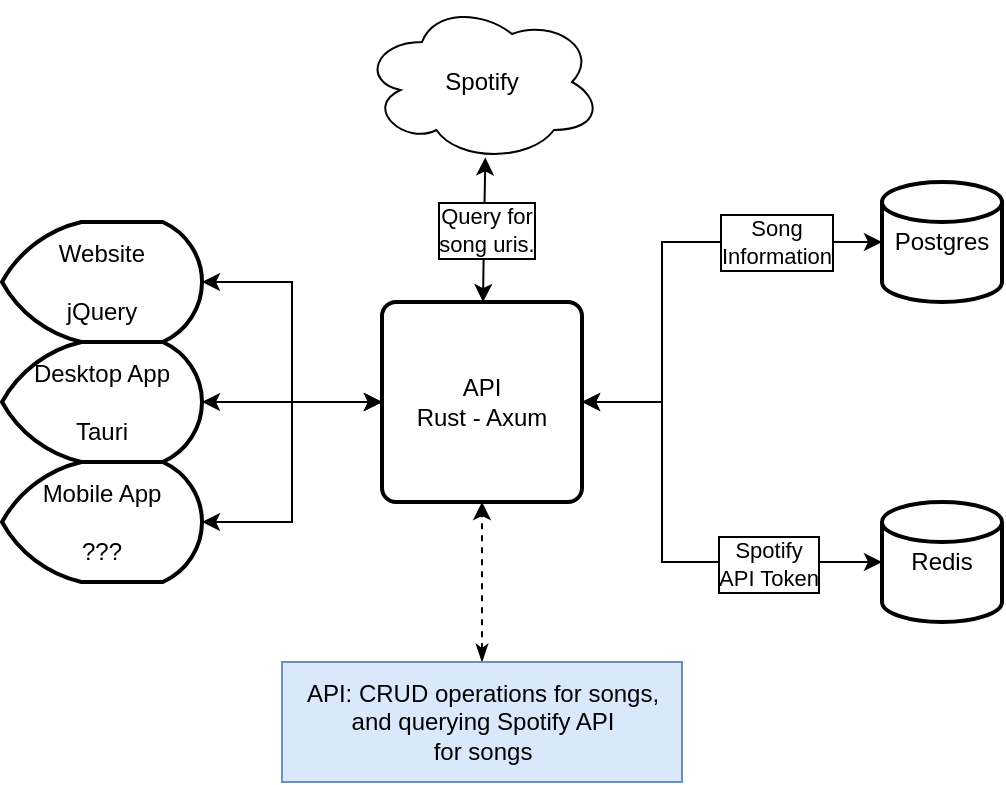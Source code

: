 <mxfile version="23.1.5" type="device">
  <diagram name="Page-1" id="6Tmp_VLHeYRIny0-tAqf">
    <mxGraphModel dx="1434" dy="747" grid="1" gridSize="10" guides="1" tooltips="1" connect="1" arrows="1" fold="1" page="1" pageScale="1" pageWidth="850" pageHeight="1100" math="0" shadow="0">
      <root>
        <mxCell id="0" />
        <mxCell id="1" parent="0" />
        <mxCell id="gtDs1JZUeHkmyseJK-nY-6" style="edgeStyle=orthogonalEdgeStyle;rounded=0;orthogonalLoop=1;jettySize=auto;html=1;exitX=1;exitY=0.5;exitDx=0;exitDy=0;exitPerimeter=0;startArrow=classic;startFill=1;" parent="1" source="gtDs1JZUeHkmyseJK-nY-1" target="gtDs1JZUeHkmyseJK-nY-4" edge="1">
          <mxGeometry relative="1" as="geometry" />
        </mxCell>
        <mxCell id="gtDs1JZUeHkmyseJK-nY-1" value="&lt;div&gt;Website&lt;/div&gt;&lt;div&gt;&lt;br&gt;&lt;/div&gt;&lt;div&gt;jQuery&lt;br&gt;&lt;/div&gt;" style="strokeWidth=2;html=1;shape=mxgraph.flowchart.display;whiteSpace=wrap;" parent="1" vertex="1">
          <mxGeometry x="90" y="220" width="100" height="60" as="geometry" />
        </mxCell>
        <mxCell id="gtDs1JZUeHkmyseJK-nY-7" style="edgeStyle=orthogonalEdgeStyle;rounded=0;orthogonalLoop=1;jettySize=auto;html=1;exitX=1;exitY=0.5;exitDx=0;exitDy=0;exitPerimeter=0;startArrow=classic;startFill=1;" parent="1" source="gtDs1JZUeHkmyseJK-nY-2" edge="1">
          <mxGeometry relative="1" as="geometry">
            <mxPoint x="280" y="310" as="targetPoint" />
          </mxGeometry>
        </mxCell>
        <mxCell id="gtDs1JZUeHkmyseJK-nY-2" value="&lt;div&gt;Desktop App&lt;/div&gt;&lt;div&gt;&lt;br&gt;&lt;/div&gt;&lt;div&gt;Tauri&lt;br&gt;&lt;/div&gt;" style="strokeWidth=2;html=1;shape=mxgraph.flowchart.display;whiteSpace=wrap;" parent="1" vertex="1">
          <mxGeometry x="90" y="280" width="100" height="60" as="geometry" />
        </mxCell>
        <mxCell id="gtDs1JZUeHkmyseJK-nY-8" style="edgeStyle=orthogonalEdgeStyle;rounded=0;orthogonalLoop=1;jettySize=auto;html=1;exitX=1;exitY=0.5;exitDx=0;exitDy=0;exitPerimeter=0;startArrow=classic;startFill=1;" parent="1" source="gtDs1JZUeHkmyseJK-nY-3" target="gtDs1JZUeHkmyseJK-nY-4" edge="1">
          <mxGeometry relative="1" as="geometry" />
        </mxCell>
        <mxCell id="gtDs1JZUeHkmyseJK-nY-3" value="&lt;div&gt;Mobile App&lt;/div&gt;&lt;div&gt;&lt;br&gt;&lt;/div&gt;???" style="strokeWidth=2;html=1;shape=mxgraph.flowchart.display;whiteSpace=wrap;" parent="1" vertex="1">
          <mxGeometry x="90" y="340" width="100" height="60" as="geometry" />
        </mxCell>
        <mxCell id="gtDs1JZUeHkmyseJK-nY-11" style="edgeStyle=orthogonalEdgeStyle;rounded=0;orthogonalLoop=1;jettySize=auto;html=1;exitX=1;exitY=0.5;exitDx=0;exitDy=0;startArrow=classic;startFill=1;" parent="1" source="gtDs1JZUeHkmyseJK-nY-4" target="gtDs1JZUeHkmyseJK-nY-10" edge="1">
          <mxGeometry relative="1" as="geometry">
            <Array as="points">
              <mxPoint x="420" y="310" />
              <mxPoint x="420" y="390" />
            </Array>
          </mxGeometry>
        </mxCell>
        <mxCell id="gtDs1JZUeHkmyseJK-nY-14" value="&lt;div&gt;Spotify&lt;/div&gt;&lt;div&gt;API Token&lt;/div&gt;" style="edgeLabel;html=1;align=center;verticalAlign=middle;resizable=0;points=[];labelBorderColor=default;" parent="gtDs1JZUeHkmyseJK-nY-11" vertex="1" connectable="0">
          <mxGeometry x="0.504" y="-1" relative="1" as="geometry">
            <mxPoint as="offset" />
          </mxGeometry>
        </mxCell>
        <mxCell id="gtDs1JZUeHkmyseJK-nY-12" style="edgeStyle=orthogonalEdgeStyle;rounded=0;orthogonalLoop=1;jettySize=auto;html=1;exitX=1;exitY=0.5;exitDx=0;exitDy=0;startArrow=classic;startFill=1;" parent="1" source="gtDs1JZUeHkmyseJK-nY-4" target="gtDs1JZUeHkmyseJK-nY-9" edge="1">
          <mxGeometry relative="1" as="geometry">
            <Array as="points">
              <mxPoint x="420" y="310" />
              <mxPoint x="420" y="230" />
            </Array>
          </mxGeometry>
        </mxCell>
        <mxCell id="gtDs1JZUeHkmyseJK-nY-15" value="Song&lt;div&gt;Information&lt;br&gt;&lt;/div&gt;" style="edgeLabel;html=1;align=center;verticalAlign=middle;resizable=0;points=[];labelBorderColor=default;" parent="gtDs1JZUeHkmyseJK-nY-12" vertex="1" connectable="0">
          <mxGeometry x="0.539" relative="1" as="geometry">
            <mxPoint as="offset" />
          </mxGeometry>
        </mxCell>
        <mxCell id="gtDs1JZUeHkmyseJK-nY-4" value="&lt;div&gt;API&lt;/div&gt;&lt;div&gt;Rust - Axum&lt;br&gt;&lt;/div&gt;" style="rounded=1;whiteSpace=wrap;html=1;absoluteArcSize=1;arcSize=14;strokeWidth=2;" parent="1" vertex="1">
          <mxGeometry x="280" y="260" width="100" height="100" as="geometry" />
        </mxCell>
        <mxCell id="gtDs1JZUeHkmyseJK-nY-9" value="&lt;div&gt;Postgres&lt;/div&gt;" style="strokeWidth=2;html=1;shape=mxgraph.flowchart.database;whiteSpace=wrap;" parent="1" vertex="1">
          <mxGeometry x="530" y="200" width="60" height="60" as="geometry" />
        </mxCell>
        <mxCell id="gtDs1JZUeHkmyseJK-nY-10" value="Redis" style="strokeWidth=2;html=1;shape=mxgraph.flowchart.database;whiteSpace=wrap;" parent="1" vertex="1">
          <mxGeometry x="530" y="360" width="60" height="60" as="geometry" />
        </mxCell>
        <mxCell id="gtDs1JZUeHkmyseJK-nY-17" style="edgeStyle=orthogonalEdgeStyle;rounded=0;orthogonalLoop=1;jettySize=auto;html=1;entryX=0.5;entryY=1;entryDx=0;entryDy=0;dashed=1;startArrow=classicThin;startFill=1;" parent="1" source="gtDs1JZUeHkmyseJK-nY-16" target="gtDs1JZUeHkmyseJK-nY-4" edge="1">
          <mxGeometry relative="1" as="geometry" />
        </mxCell>
        <mxCell id="gtDs1JZUeHkmyseJK-nY-16" value="API: CRUD operations for songs,&lt;br&gt;and querying Spotify API&lt;br&gt; for songs" style="text;html=1;align=center;verticalAlign=middle;resizable=0;points=[];autosize=1;strokeColor=#6c8ebf;fillColor=#dae8fc;labelBorderColor=none;rounded=0;glass=0;" parent="1" vertex="1">
          <mxGeometry x="230" y="440" width="200" height="60" as="geometry" />
        </mxCell>
        <mxCell id="gtDs1JZUeHkmyseJK-nY-18" value="Spotify" style="ellipse;shape=cloud;whiteSpace=wrap;html=1;" parent="1" vertex="1">
          <mxGeometry x="270" y="110" width="120" height="80" as="geometry" />
        </mxCell>
        <mxCell id="gtDs1JZUeHkmyseJK-nY-19" style="edgeStyle=orthogonalEdgeStyle;rounded=0;orthogonalLoop=1;jettySize=auto;html=1;exitX=0.5;exitY=0;exitDx=0;exitDy=0;entryX=0.514;entryY=0.971;entryDx=0;entryDy=0;entryPerimeter=0;startArrow=classic;startFill=1;" parent="1" target="gtDs1JZUeHkmyseJK-nY-18" edge="1">
          <mxGeometry relative="1" as="geometry">
            <mxPoint x="330.5" y="260" as="sourcePoint" />
            <mxPoint x="329.54" y="186.0" as="targetPoint" />
          </mxGeometry>
        </mxCell>
        <mxCell id="gtDs1JZUeHkmyseJK-nY-20" value="&lt;div&gt;Query for&lt;/div&gt;&lt;div&gt;song uris.&lt;br&gt;&lt;/div&gt;" style="edgeLabel;html=1;align=center;verticalAlign=middle;resizable=0;points=[];container=0;border=true;noLabel=0;labelBorderColor=default;spacingTop=0;" parent="gtDs1JZUeHkmyseJK-nY-19" vertex="1" connectable="0">
          <mxGeometry relative="1" as="geometry">
            <mxPoint as="offset" />
          </mxGeometry>
        </mxCell>
      </root>
    </mxGraphModel>
  </diagram>
</mxfile>
